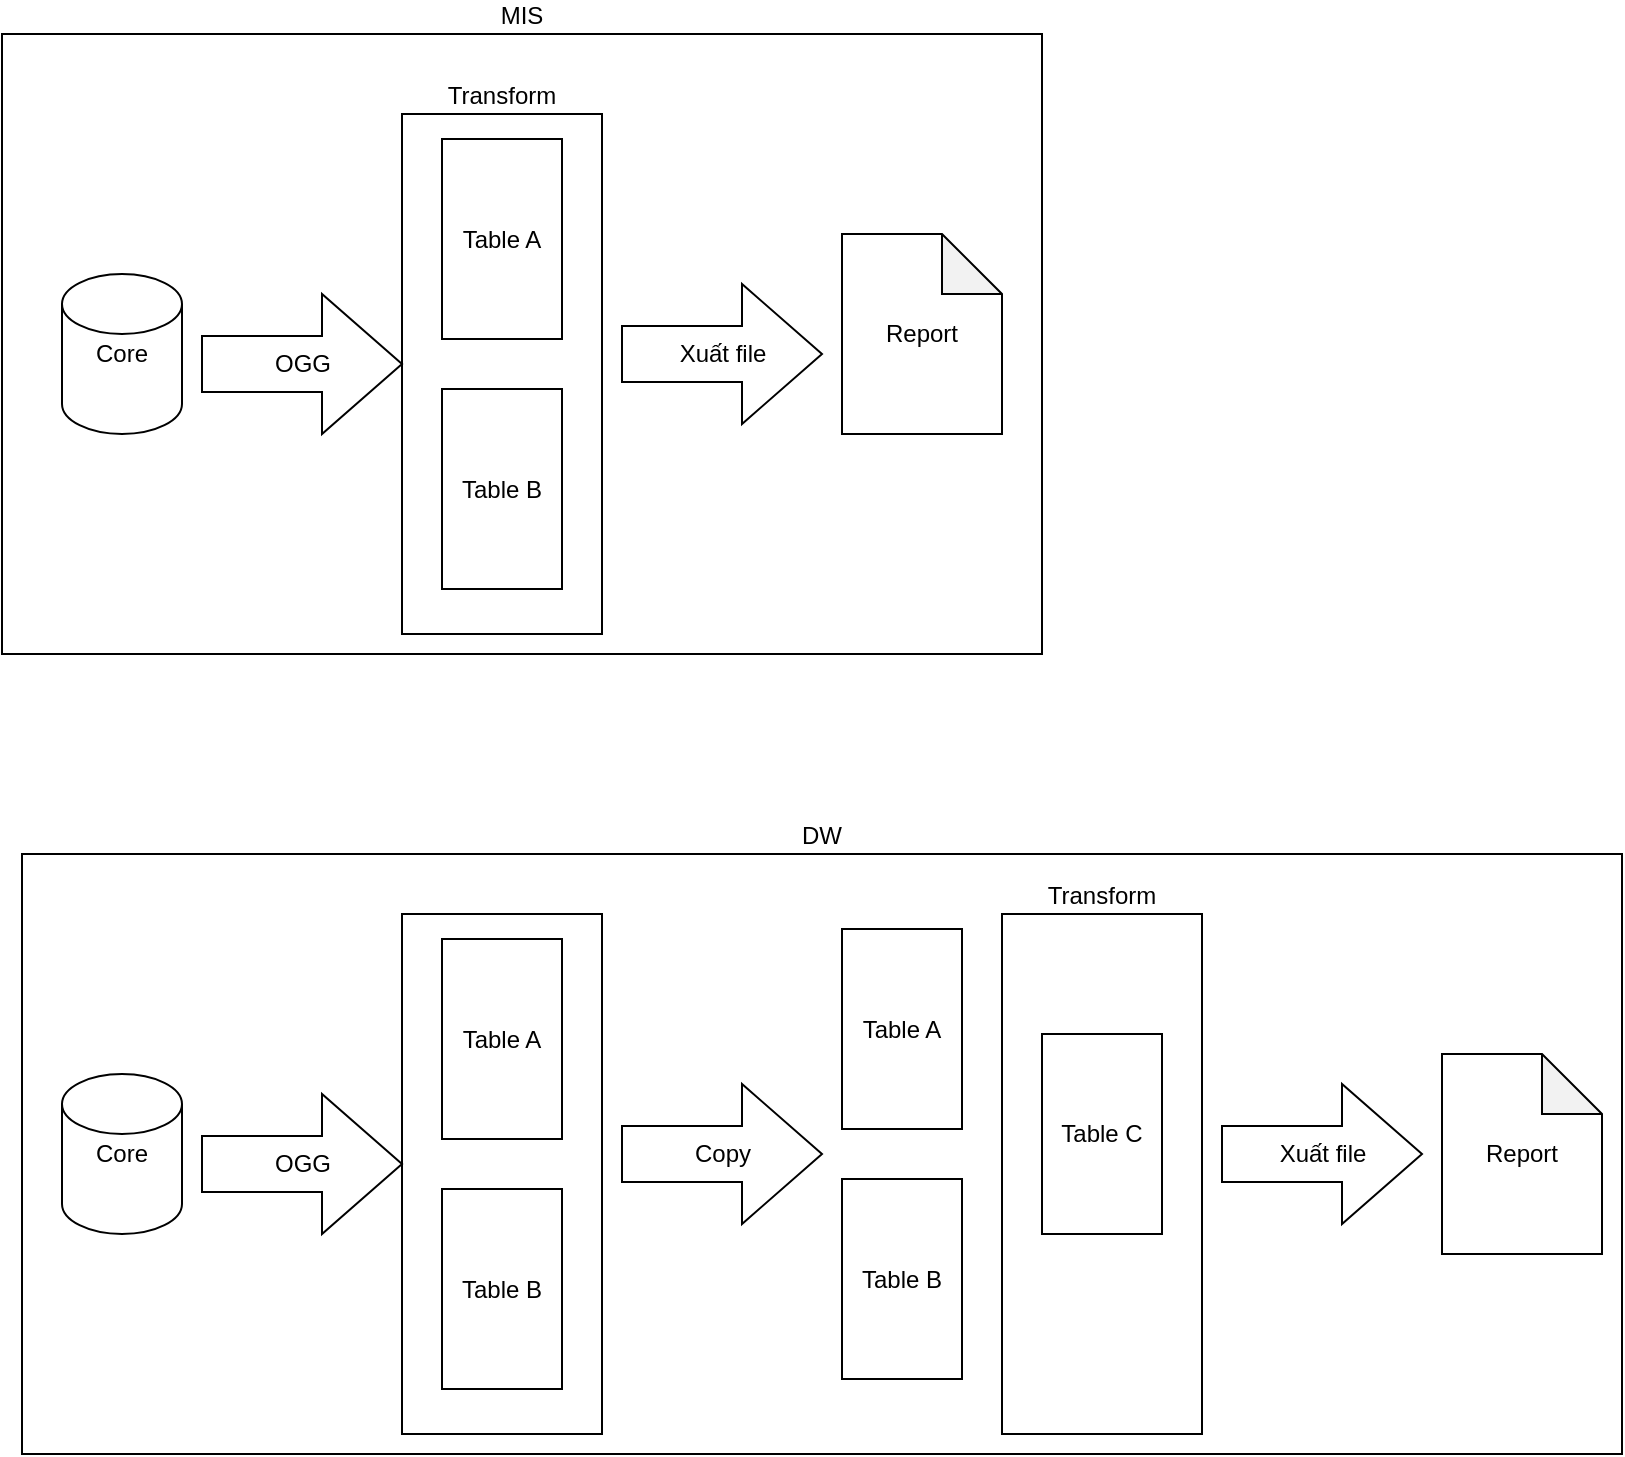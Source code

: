 <mxfile version="13.6.5" type="github">
  <diagram id="92LHDnlhog-rTB5X18ZB" name="Page-1">
    <mxGraphModel dx="946" dy="545" grid="1" gridSize="10" guides="1" tooltips="1" connect="1" arrows="1" fold="1" page="1" pageScale="1" pageWidth="1100" pageHeight="850" math="0" shadow="0">
      <root>
        <mxCell id="0" />
        <mxCell id="1" parent="0" />
        <mxCell id="ZqXkNeLnrpwS1GuoVyIx-14" value="MIS" style="rounded=0;whiteSpace=wrap;html=1;labelPosition=center;verticalLabelPosition=top;align=center;verticalAlign=bottom;" vertex="1" parent="1">
          <mxGeometry x="20" y="40" width="520" height="310" as="geometry" />
        </mxCell>
        <mxCell id="ZqXkNeLnrpwS1GuoVyIx-12" value="&lt;div&gt;Transform&lt;/div&gt;" style="rounded=0;whiteSpace=wrap;html=1;labelPosition=center;verticalLabelPosition=top;align=center;verticalAlign=bottom;" vertex="1" parent="1">
          <mxGeometry x="220" y="80" width="100" height="260" as="geometry" />
        </mxCell>
        <mxCell id="ZqXkNeLnrpwS1GuoVyIx-1" value="Core" style="shape=cylinder2;whiteSpace=wrap;html=1;boundedLbl=1;backgroundOutline=1;size=15;" vertex="1" parent="1">
          <mxGeometry x="50" y="160" width="60" height="80" as="geometry" />
        </mxCell>
        <mxCell id="ZqXkNeLnrpwS1GuoVyIx-5" value="OGG" style="html=1;shadow=0;dashed=0;align=center;verticalAlign=middle;shape=mxgraph.arrows2.arrow;dy=0.6;dx=40;notch=0;" vertex="1" parent="1">
          <mxGeometry x="120" y="170" width="100" height="70" as="geometry" />
        </mxCell>
        <mxCell id="ZqXkNeLnrpwS1GuoVyIx-9" value="Table A" style="rounded=0;whiteSpace=wrap;html=1;" vertex="1" parent="1">
          <mxGeometry x="240" y="92.5" width="60" height="100" as="geometry" />
        </mxCell>
        <mxCell id="ZqXkNeLnrpwS1GuoVyIx-10" value="Report" style="shape=note;whiteSpace=wrap;html=1;backgroundOutline=1;darkOpacity=0.05;" vertex="1" parent="1">
          <mxGeometry x="440" y="140" width="80" height="100" as="geometry" />
        </mxCell>
        <mxCell id="ZqXkNeLnrpwS1GuoVyIx-11" value="Table B" style="rounded=0;whiteSpace=wrap;html=1;" vertex="1" parent="1">
          <mxGeometry x="240" y="217.5" width="60" height="100" as="geometry" />
        </mxCell>
        <mxCell id="ZqXkNeLnrpwS1GuoVyIx-13" value="Xuất file" style="html=1;shadow=0;dashed=0;align=center;verticalAlign=middle;shape=mxgraph.arrows2.arrow;dy=0.6;dx=40;notch=0;" vertex="1" parent="1">
          <mxGeometry x="330" y="165" width="100" height="70" as="geometry" />
        </mxCell>
        <mxCell id="ZqXkNeLnrpwS1GuoVyIx-15" value="DW" style="rounded=0;whiteSpace=wrap;html=1;labelPosition=center;verticalLabelPosition=top;align=center;verticalAlign=bottom;" vertex="1" parent="1">
          <mxGeometry x="30" y="450" width="800" height="300" as="geometry" />
        </mxCell>
        <mxCell id="ZqXkNeLnrpwS1GuoVyIx-16" value="" style="rounded=0;whiteSpace=wrap;html=1;labelPosition=center;verticalLabelPosition=top;align=center;verticalAlign=bottom;" vertex="1" parent="1">
          <mxGeometry x="220" y="480" width="100" height="260" as="geometry" />
        </mxCell>
        <mxCell id="ZqXkNeLnrpwS1GuoVyIx-17" value="Core" style="shape=cylinder2;whiteSpace=wrap;html=1;boundedLbl=1;backgroundOutline=1;size=15;" vertex="1" parent="1">
          <mxGeometry x="50" y="560" width="60" height="80" as="geometry" />
        </mxCell>
        <mxCell id="ZqXkNeLnrpwS1GuoVyIx-18" value="OGG" style="html=1;shadow=0;dashed=0;align=center;verticalAlign=middle;shape=mxgraph.arrows2.arrow;dy=0.6;dx=40;notch=0;" vertex="1" parent="1">
          <mxGeometry x="120" y="570" width="100" height="70" as="geometry" />
        </mxCell>
        <mxCell id="ZqXkNeLnrpwS1GuoVyIx-19" value="Table A" style="rounded=0;whiteSpace=wrap;html=1;" vertex="1" parent="1">
          <mxGeometry x="240" y="492.5" width="60" height="100" as="geometry" />
        </mxCell>
        <mxCell id="ZqXkNeLnrpwS1GuoVyIx-20" value="Report" style="shape=note;whiteSpace=wrap;html=1;backgroundOutline=1;darkOpacity=0.05;" vertex="1" parent="1">
          <mxGeometry x="740" y="550" width="80" height="100" as="geometry" />
        </mxCell>
        <mxCell id="ZqXkNeLnrpwS1GuoVyIx-21" value="Table B" style="rounded=0;whiteSpace=wrap;html=1;" vertex="1" parent="1">
          <mxGeometry x="240" y="617.5" width="60" height="100" as="geometry" />
        </mxCell>
        <mxCell id="ZqXkNeLnrpwS1GuoVyIx-22" value="Xuất file" style="html=1;shadow=0;dashed=0;align=center;verticalAlign=middle;shape=mxgraph.arrows2.arrow;dy=0.6;dx=40;notch=0;" vertex="1" parent="1">
          <mxGeometry x="630" y="565" width="100" height="70" as="geometry" />
        </mxCell>
        <mxCell id="ZqXkNeLnrpwS1GuoVyIx-23" value="&lt;div&gt;Transform&lt;/div&gt;" style="rounded=0;whiteSpace=wrap;html=1;labelPosition=center;verticalLabelPosition=top;align=center;verticalAlign=bottom;" vertex="1" parent="1">
          <mxGeometry x="520" y="480" width="100" height="260" as="geometry" />
        </mxCell>
        <mxCell id="ZqXkNeLnrpwS1GuoVyIx-24" value="Table A" style="rounded=0;whiteSpace=wrap;html=1;" vertex="1" parent="1">
          <mxGeometry x="440" y="487.5" width="60" height="100" as="geometry" />
        </mxCell>
        <mxCell id="ZqXkNeLnrpwS1GuoVyIx-25" value="Table B" style="rounded=0;whiteSpace=wrap;html=1;" vertex="1" parent="1">
          <mxGeometry x="440" y="612.5" width="60" height="100" as="geometry" />
        </mxCell>
        <mxCell id="ZqXkNeLnrpwS1GuoVyIx-27" value="Copy" style="html=1;shadow=0;dashed=0;align=center;verticalAlign=middle;shape=mxgraph.arrows2.arrow;dy=0.6;dx=40;notch=0;" vertex="1" parent="1">
          <mxGeometry x="330" y="565" width="100" height="70" as="geometry" />
        </mxCell>
        <mxCell id="ZqXkNeLnrpwS1GuoVyIx-28" value="Table C" style="rounded=0;whiteSpace=wrap;html=1;" vertex="1" parent="1">
          <mxGeometry x="540" y="540" width="60" height="100" as="geometry" />
        </mxCell>
      </root>
    </mxGraphModel>
  </diagram>
</mxfile>
